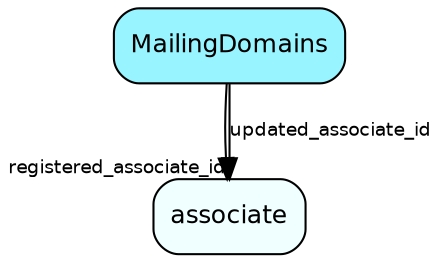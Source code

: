 digraph MailingDomains  {
node [shape = box style="rounded, filled" fontname = "Helvetica" fontsize = "12" ]
edge [fontname = "Helvetica" fontsize = "9"]

MailingDomains[fillcolor = "cadetblue1"]
associate[fillcolor = "azure1"]
MailingDomains -> associate [headlabel = "registered_associate_id"]
MailingDomains -> associate [label = "updated_associate_id"]
}
